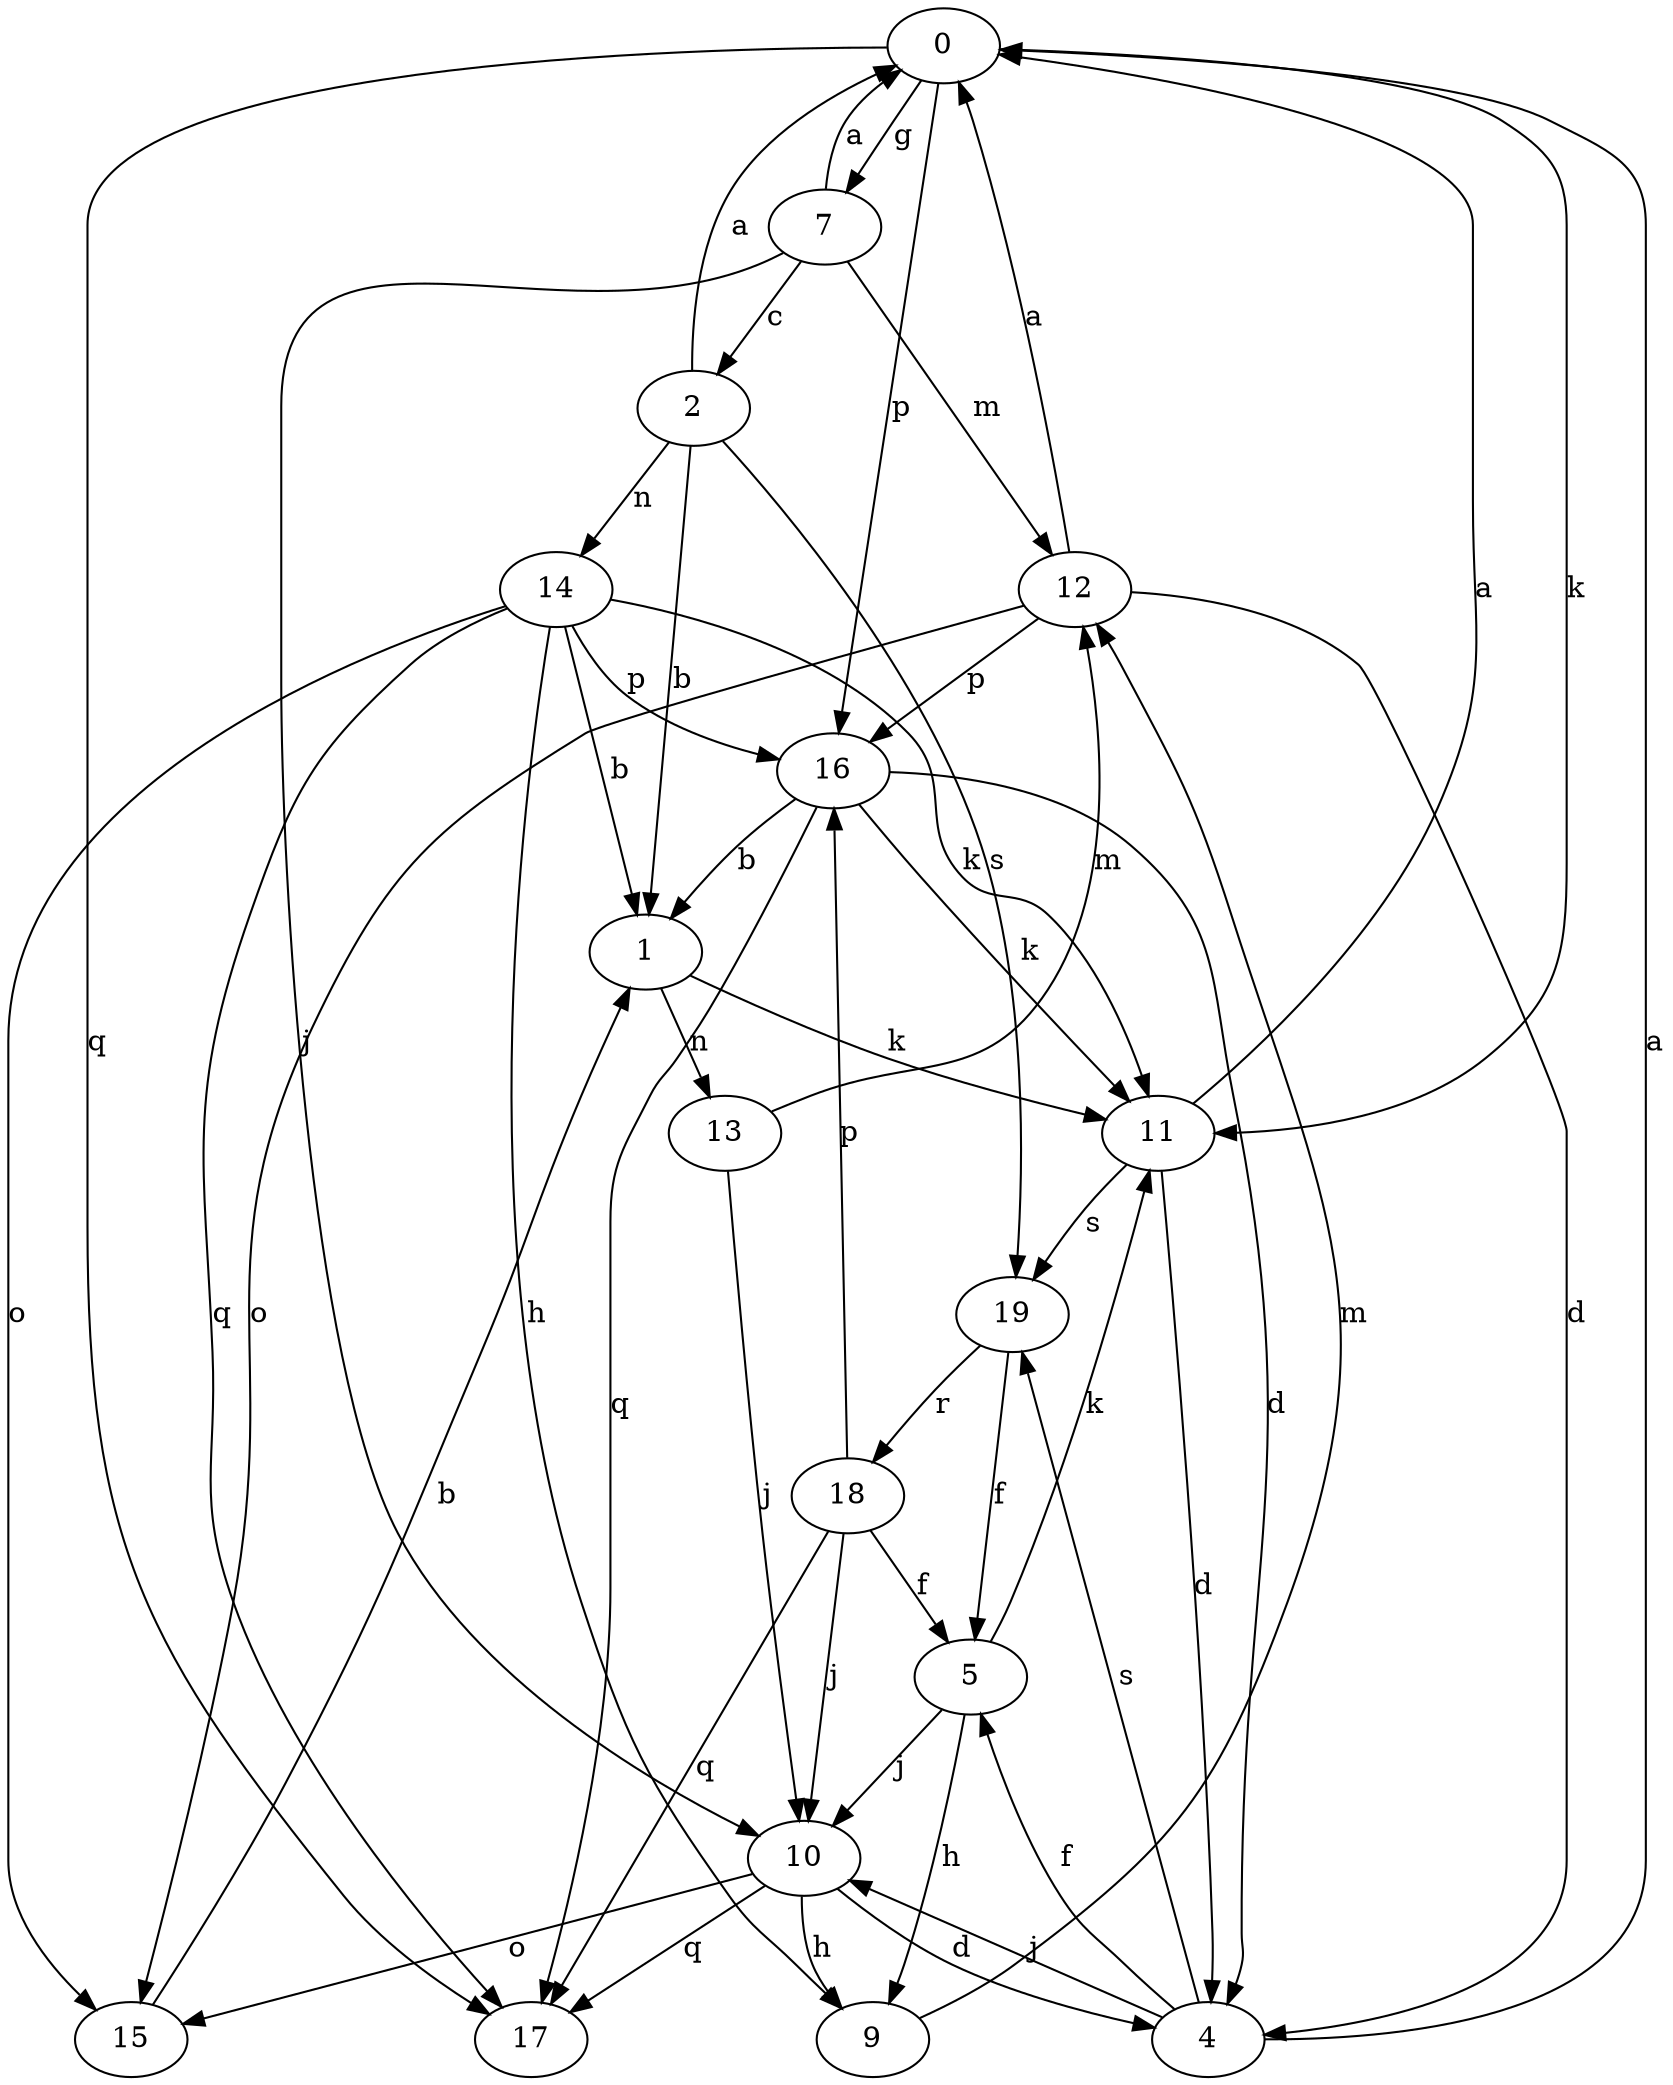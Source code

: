 strict digraph  {
0;
1;
2;
4;
5;
7;
9;
10;
11;
12;
13;
14;
15;
16;
17;
18;
19;
0 -> 7  [label=g];
0 -> 11  [label=k];
0 -> 16  [label=p];
0 -> 17  [label=q];
1 -> 11  [label=k];
1 -> 13  [label=n];
2 -> 0  [label=a];
2 -> 1  [label=b];
2 -> 14  [label=n];
2 -> 19  [label=s];
4 -> 0  [label=a];
4 -> 5  [label=f];
4 -> 10  [label=j];
4 -> 19  [label=s];
5 -> 9  [label=h];
5 -> 10  [label=j];
5 -> 11  [label=k];
7 -> 0  [label=a];
7 -> 2  [label=c];
7 -> 10  [label=j];
7 -> 12  [label=m];
9 -> 12  [label=m];
10 -> 4  [label=d];
10 -> 9  [label=h];
10 -> 15  [label=o];
10 -> 17  [label=q];
11 -> 0  [label=a];
11 -> 4  [label=d];
11 -> 19  [label=s];
12 -> 0  [label=a];
12 -> 4  [label=d];
12 -> 15  [label=o];
12 -> 16  [label=p];
13 -> 10  [label=j];
13 -> 12  [label=m];
14 -> 1  [label=b];
14 -> 9  [label=h];
14 -> 11  [label=k];
14 -> 15  [label=o];
14 -> 16  [label=p];
14 -> 17  [label=q];
15 -> 1  [label=b];
16 -> 1  [label=b];
16 -> 4  [label=d];
16 -> 11  [label=k];
16 -> 17  [label=q];
18 -> 5  [label=f];
18 -> 10  [label=j];
18 -> 16  [label=p];
18 -> 17  [label=q];
19 -> 5  [label=f];
19 -> 18  [label=r];
}
